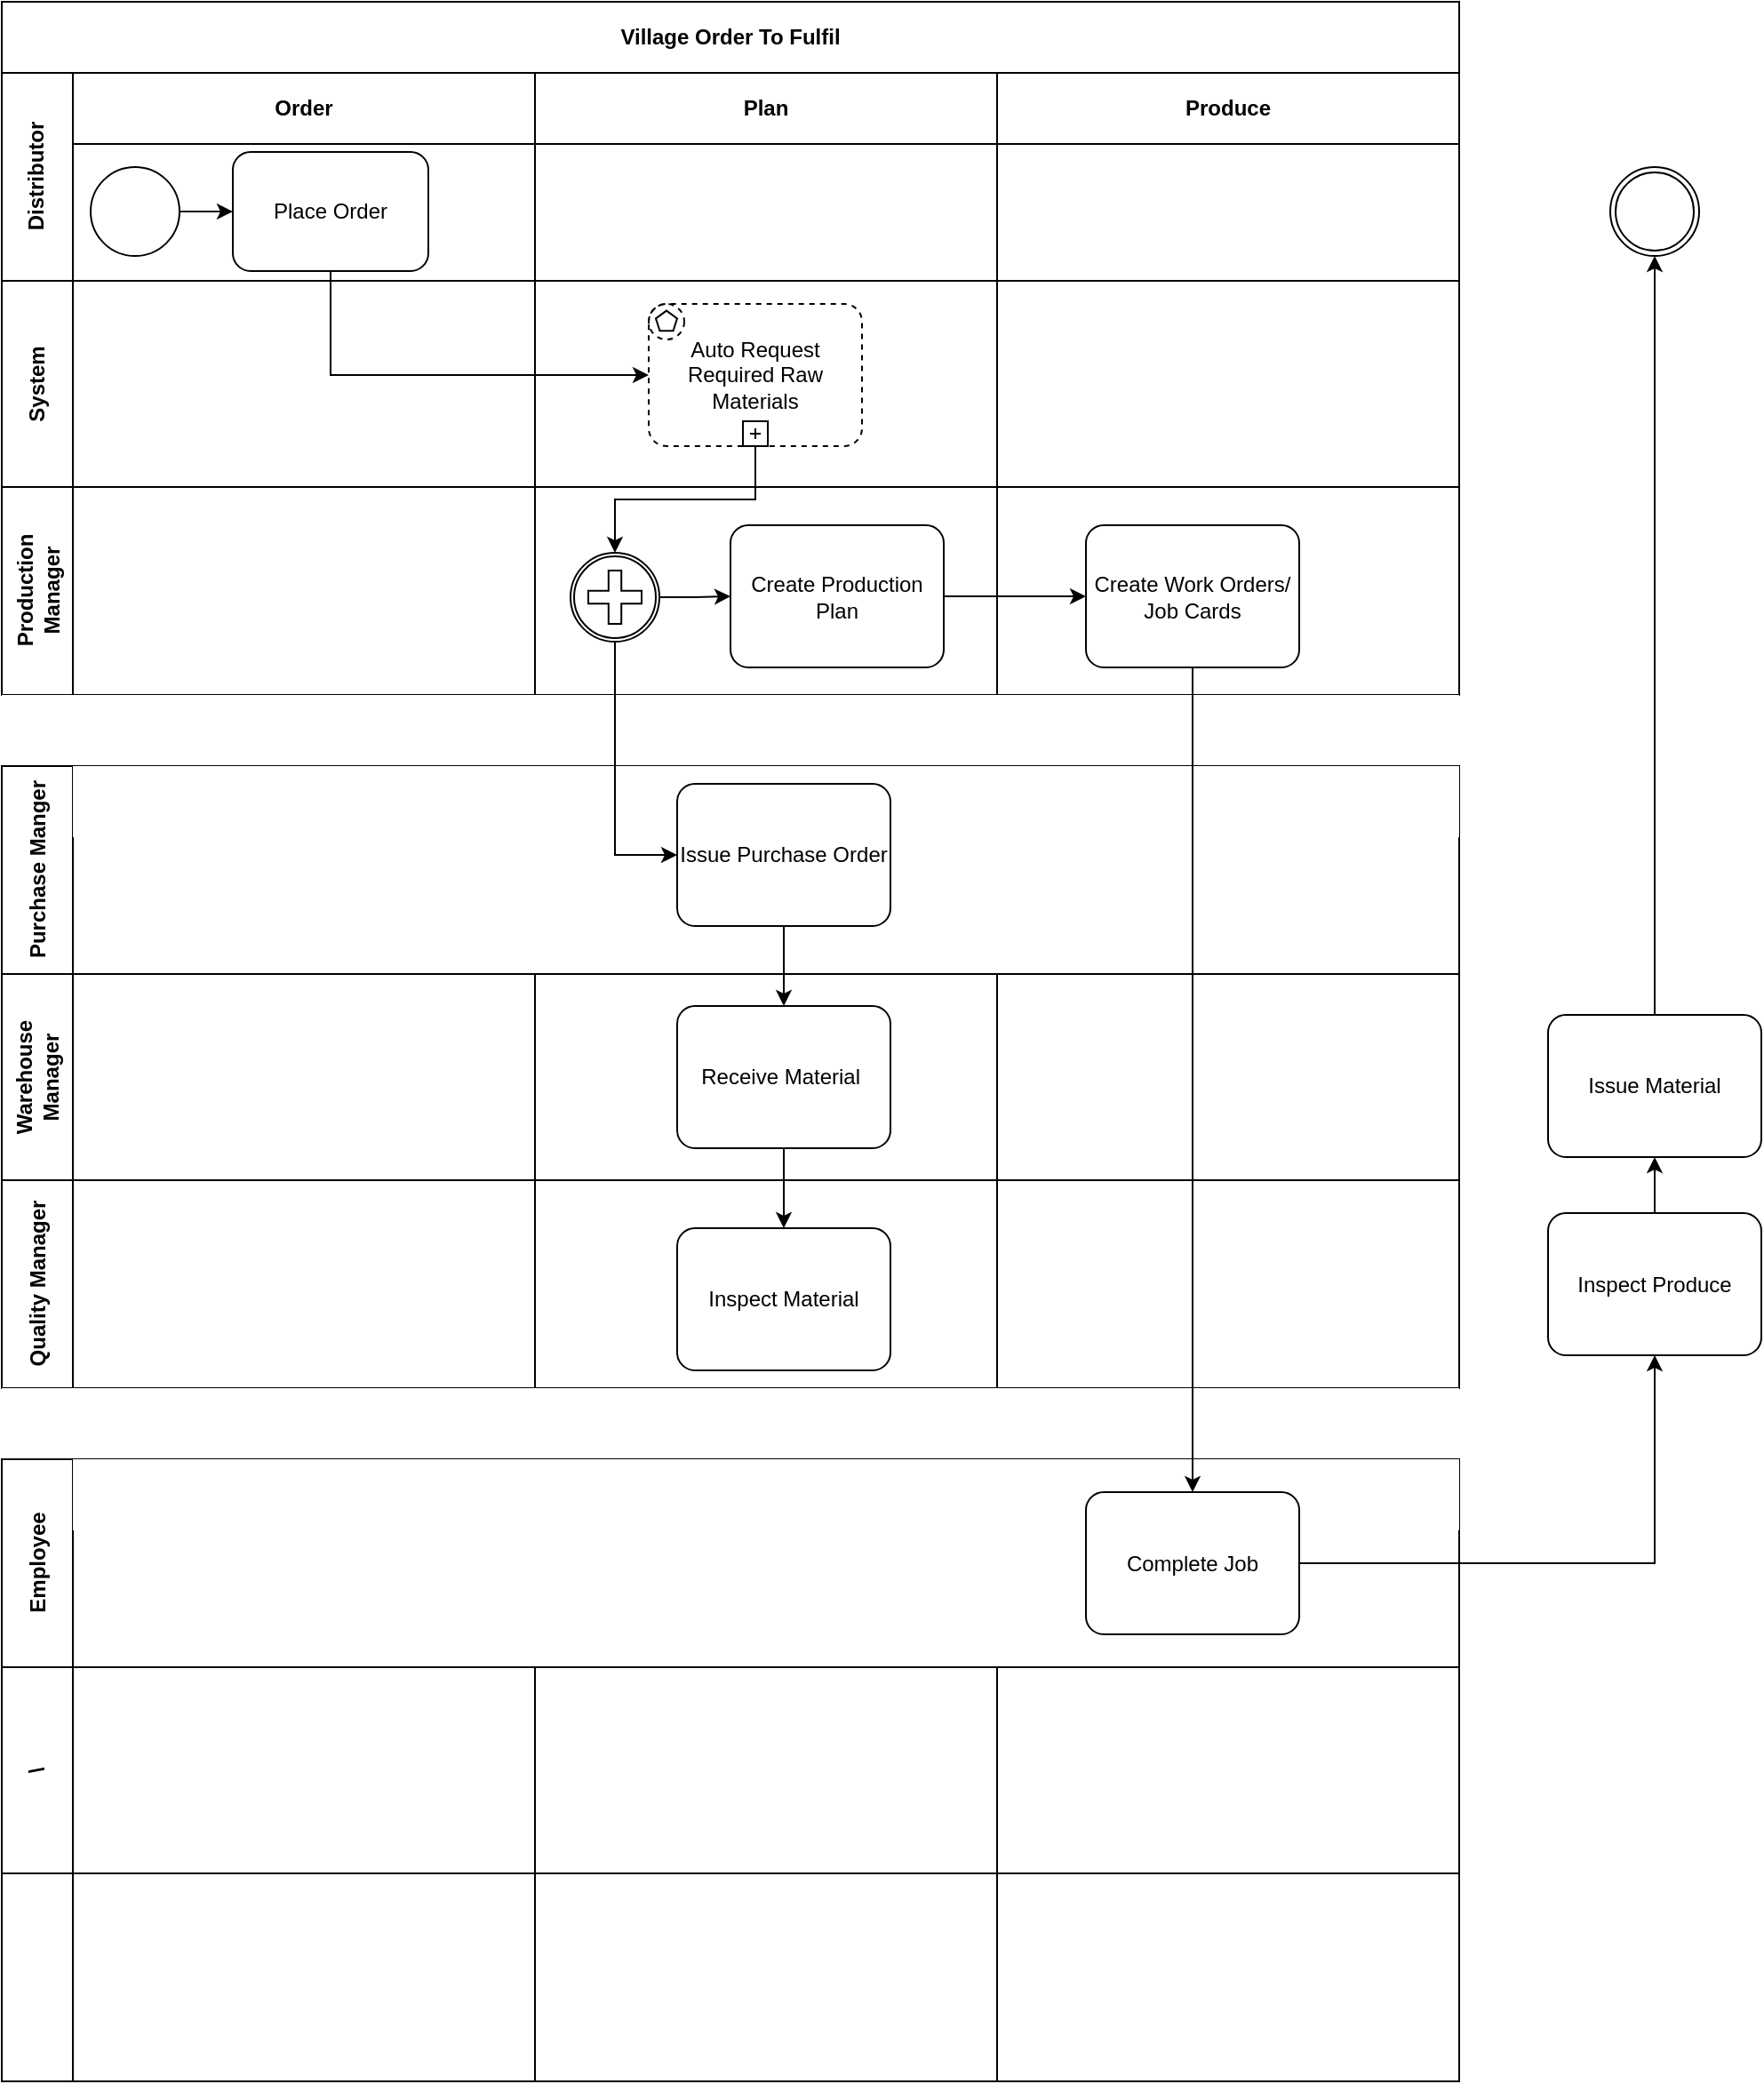 <mxfile version="20.2.3" type="github">
  <diagram id="HD0C1crZ28EusQ-btgLW" name="Page-1">
    <mxGraphModel dx="1398" dy="561" grid="1" gridSize="10" guides="1" tooltips="1" connect="1" arrows="1" fold="1" page="1" pageScale="1" pageWidth="850" pageHeight="1100" math="0" shadow="0">
      <root>
        <mxCell id="0" />
        <mxCell id="1" parent="0" />
        <mxCell id="1rDeg6ygBk9auXVa0yIM-1" value="Village Order To Fulfil" style="shape=table;childLayout=tableLayout;rowLines=0;columnLines=0;startSize=40;html=1;whiteSpace=wrap;collapsible=0;recursiveResize=0;expand=0;pointerEvents=0;fontStyle=1;align=center;" vertex="1" parent="1">
          <mxGeometry x="220" y="90" width="820" height="390" as="geometry" />
        </mxCell>
        <mxCell id="1rDeg6ygBk9auXVa0yIM-2" value="Distributor" style="swimlane;horizontal=0;points=[[0,0.5],[1,0.5]];portConstraint=eastwest;startSize=40;html=1;whiteSpace=wrap;collapsible=0;recursiveResize=0;expand=0;pointerEvents=0;fontStyle=1" vertex="1" parent="1rDeg6ygBk9auXVa0yIM-1">
          <mxGeometry y="40" width="820" height="117" as="geometry" />
        </mxCell>
        <mxCell id="1rDeg6ygBk9auXVa0yIM-3" value="Order" style="swimlane;connectable=0;startSize=40;html=1;whiteSpace=wrap;collapsible=0;recursiveResize=0;expand=0;pointerEvents=0;" vertex="1" parent="1rDeg6ygBk9auXVa0yIM-2">
          <mxGeometry x="40" width="260" height="117" as="geometry">
            <mxRectangle width="260" height="117" as="alternateBounds" />
          </mxGeometry>
        </mxCell>
        <mxCell id="1rDeg6ygBk9auXVa0yIM-18" style="edgeStyle=orthogonalEdgeStyle;rounded=0;orthogonalLoop=1;jettySize=auto;html=1;exitX=1;exitY=0.5;exitDx=0;exitDy=0;exitPerimeter=0;entryX=0;entryY=0.5;entryDx=0;entryDy=0;entryPerimeter=0;" edge="1" parent="1rDeg6ygBk9auXVa0yIM-3" source="1rDeg6ygBk9auXVa0yIM-14" target="1rDeg6ygBk9auXVa0yIM-17">
          <mxGeometry relative="1" as="geometry" />
        </mxCell>
        <mxCell id="1rDeg6ygBk9auXVa0yIM-14" value="" style="points=[[0.145,0.145,0],[0.5,0,0],[0.855,0.145,0],[1,0.5,0],[0.855,0.855,0],[0.5,1,0],[0.145,0.855,0],[0,0.5,0]];shape=mxgraph.bpmn.event;html=1;verticalLabelPosition=bottom;labelBackgroundColor=#ffffff;verticalAlign=top;align=center;perimeter=ellipsePerimeter;outlineConnect=0;aspect=fixed;outline=standard;symbol=general;" vertex="1" parent="1rDeg6ygBk9auXVa0yIM-3">
          <mxGeometry x="10" y="53" width="50" height="50" as="geometry" />
        </mxCell>
        <mxCell id="1rDeg6ygBk9auXVa0yIM-17" value="Place Order" style="points=[[0.25,0,0],[0.5,0,0],[0.75,0,0],[1,0.25,0],[1,0.5,0],[1,0.75,0],[0.75,1,0],[0.5,1,0],[0.25,1,0],[0,0.75,0],[0,0.5,0],[0,0.25,0]];shape=mxgraph.bpmn.task;whiteSpace=wrap;rectStyle=rounded;size=10;taskMarker=abstract;" vertex="1" parent="1rDeg6ygBk9auXVa0yIM-3">
          <mxGeometry x="90" y="44.5" width="110" height="67" as="geometry" />
        </mxCell>
        <mxCell id="1rDeg6ygBk9auXVa0yIM-4" value="Plan" style="swimlane;connectable=0;startSize=40;html=1;whiteSpace=wrap;collapsible=0;recursiveResize=0;expand=0;pointerEvents=0;" vertex="1" parent="1rDeg6ygBk9auXVa0yIM-2">
          <mxGeometry x="300" width="260" height="117" as="geometry">
            <mxRectangle width="260" height="117" as="alternateBounds" />
          </mxGeometry>
        </mxCell>
        <mxCell id="1rDeg6ygBk9auXVa0yIM-5" value="Produce" style="swimlane;connectable=0;startSize=40;html=1;whiteSpace=wrap;collapsible=0;recursiveResize=0;expand=0;pointerEvents=0;" vertex="1" parent="1rDeg6ygBk9auXVa0yIM-2">
          <mxGeometry x="560" width="260" height="117" as="geometry">
            <mxRectangle width="260" height="117" as="alternateBounds" />
          </mxGeometry>
        </mxCell>
        <mxCell id="1rDeg6ygBk9auXVa0yIM-6" value="System" style="swimlane;horizontal=0;points=[[0,0.5],[1,0.5]];portConstraint=eastwest;startSize=40;html=1;whiteSpace=wrap;collapsible=0;recursiveResize=0;expand=0;pointerEvents=0;" vertex="1" parent="1rDeg6ygBk9auXVa0yIM-1">
          <mxGeometry y="157" width="820" height="116" as="geometry" />
        </mxCell>
        <mxCell id="1rDeg6ygBk9auXVa0yIM-7" value="" style="swimlane;connectable=0;startSize=0;html=1;whiteSpace=wrap;collapsible=0;recursiveResize=0;expand=0;pointerEvents=0;" vertex="1" parent="1rDeg6ygBk9auXVa0yIM-6">
          <mxGeometry x="40" width="260" height="116" as="geometry">
            <mxRectangle width="260" height="116" as="alternateBounds" />
          </mxGeometry>
        </mxCell>
        <mxCell id="1rDeg6ygBk9auXVa0yIM-8" value="" style="swimlane;connectable=0;startSize=0;html=1;whiteSpace=wrap;collapsible=0;recursiveResize=0;expand=0;pointerEvents=0;" vertex="1" parent="1rDeg6ygBk9auXVa0yIM-6">
          <mxGeometry x="300" width="260" height="116" as="geometry">
            <mxRectangle width="260" height="116" as="alternateBounds" />
          </mxGeometry>
        </mxCell>
        <mxCell id="1rDeg6ygBk9auXVa0yIM-20" value="Auto Request Required Raw Materials" style="points=[[0.25,0,0],[0.5,0,0],[0.75,0,0],[1,0.25,0],[1,0.5,0],[1,0.75,0],[0.75,1,0],[0.5,1,0],[0.25,1,0],[0,0.75,0],[0,0.5,0],[0,0.25,0]];shape=mxgraph.bpmn.task;whiteSpace=wrap;rectStyle=rounded;size=10;taskMarker=abstract;bpmnShapeType=subprocess;isLoopSub=1;outline=eventNonint;symbol=multiple;" vertex="1" parent="1rDeg6ygBk9auXVa0yIM-8">
          <mxGeometry x="64" y="13" width="120" height="80" as="geometry" />
        </mxCell>
        <mxCell id="1rDeg6ygBk9auXVa0yIM-9" value="" style="swimlane;connectable=0;startSize=0;html=1;whiteSpace=wrap;collapsible=0;recursiveResize=0;expand=0;pointerEvents=0;" vertex="1" parent="1rDeg6ygBk9auXVa0yIM-6">
          <mxGeometry x="560" width="260" height="116" as="geometry">
            <mxRectangle width="260" height="116" as="alternateBounds" />
          </mxGeometry>
        </mxCell>
        <mxCell id="1rDeg6ygBk9auXVa0yIM-10" value="Production Manager" style="swimlane;horizontal=0;points=[[0,0.5],[1,0.5]];portConstraint=eastwest;startSize=40;html=1;whiteSpace=wrap;collapsible=0;recursiveResize=0;expand=0;pointerEvents=0;" vertex="1" parent="1rDeg6ygBk9auXVa0yIM-1">
          <mxGeometry y="273" width="820" height="117" as="geometry" />
        </mxCell>
        <mxCell id="1rDeg6ygBk9auXVa0yIM-11" value="" style="swimlane;connectable=0;startSize=0;html=1;whiteSpace=wrap;collapsible=0;recursiveResize=0;expand=0;pointerEvents=0;" vertex="1" parent="1rDeg6ygBk9auXVa0yIM-10">
          <mxGeometry x="40" width="260" height="117" as="geometry">
            <mxRectangle width="260" height="117" as="alternateBounds" />
          </mxGeometry>
        </mxCell>
        <mxCell id="1rDeg6ygBk9auXVa0yIM-12" value="" style="swimlane;connectable=0;startSize=0;html=1;whiteSpace=wrap;collapsible=0;recursiveResize=0;expand=0;pointerEvents=0;" vertex="1" parent="1rDeg6ygBk9auXVa0yIM-10">
          <mxGeometry x="300" width="260" height="117" as="geometry">
            <mxRectangle width="260" height="117" as="alternateBounds" />
          </mxGeometry>
        </mxCell>
        <mxCell id="1rDeg6ygBk9auXVa0yIM-46" style="edgeStyle=orthogonalEdgeStyle;rounded=0;orthogonalLoop=1;jettySize=auto;html=1;exitX=1;exitY=0.5;exitDx=0;exitDy=0;exitPerimeter=0;entryX=0;entryY=0.5;entryDx=0;entryDy=0;entryPerimeter=0;" edge="1" parent="1rDeg6ygBk9auXVa0yIM-12" source="1rDeg6ygBk9auXVa0yIM-44" target="1rDeg6ygBk9auXVa0yIM-22">
          <mxGeometry relative="1" as="geometry" />
        </mxCell>
        <mxCell id="1rDeg6ygBk9auXVa0yIM-44" value="" style="points=[[0.145,0.145,0],[0.5,0,0],[0.855,0.145,0],[1,0.5,0],[0.855,0.855,0],[0.5,1,0],[0.145,0.855,0],[0,0.5,0]];shape=mxgraph.bpmn.event;html=1;verticalLabelPosition=bottom;labelBackgroundColor=#ffffff;verticalAlign=top;align=center;perimeter=ellipsePerimeter;outlineConnect=0;aspect=fixed;outline=boundInt;symbol=parallelMultiple;" vertex="1" parent="1rDeg6ygBk9auXVa0yIM-12">
          <mxGeometry x="20" y="37" width="50" height="50" as="geometry" />
        </mxCell>
        <mxCell id="1rDeg6ygBk9auXVa0yIM-22" value="Create Production Plan" style="points=[[0.25,0,0],[0.5,0,0],[0.75,0,0],[1,0.25,0],[1,0.5,0],[1,0.75,0],[0.75,1,0],[0.5,1,0],[0.25,1,0],[0,0.75,0],[0,0.5,0],[0,0.25,0]];shape=mxgraph.bpmn.task;whiteSpace=wrap;rectStyle=rounded;size=10;taskMarker=abstract;" vertex="1" parent="1rDeg6ygBk9auXVa0yIM-12">
          <mxGeometry x="110" y="21.5" width="120" height="80" as="geometry" />
        </mxCell>
        <mxCell id="1rDeg6ygBk9auXVa0yIM-13" value="" style="swimlane;connectable=0;startSize=0;html=1;whiteSpace=wrap;collapsible=0;recursiveResize=0;expand=0;pointerEvents=0;" vertex="1" parent="1rDeg6ygBk9auXVa0yIM-10">
          <mxGeometry x="560" width="260" height="117" as="geometry">
            <mxRectangle width="260" height="117" as="alternateBounds" />
          </mxGeometry>
        </mxCell>
        <mxCell id="1rDeg6ygBk9auXVa0yIM-21" style="edgeStyle=orthogonalEdgeStyle;rounded=0;orthogonalLoop=1;jettySize=auto;html=1;exitX=0.5;exitY=1;exitDx=0;exitDy=0;exitPerimeter=0;entryX=0;entryY=0.5;entryDx=0;entryDy=0;entryPerimeter=0;" edge="1" parent="1rDeg6ygBk9auXVa0yIM-1" source="1rDeg6ygBk9auXVa0yIM-17" target="1rDeg6ygBk9auXVa0yIM-20">
          <mxGeometry relative="1" as="geometry" />
        </mxCell>
        <mxCell id="1rDeg6ygBk9auXVa0yIM-45" style="edgeStyle=orthogonalEdgeStyle;rounded=0;orthogonalLoop=1;jettySize=auto;html=1;exitX=0.5;exitY=1;exitDx=0;exitDy=0;exitPerimeter=0;entryX=0.5;entryY=0;entryDx=0;entryDy=0;entryPerimeter=0;" edge="1" parent="1rDeg6ygBk9auXVa0yIM-1" source="1rDeg6ygBk9auXVa0yIM-20" target="1rDeg6ygBk9auXVa0yIM-44">
          <mxGeometry relative="1" as="geometry" />
        </mxCell>
        <mxCell id="1rDeg6ygBk9auXVa0yIM-24" value="" style="shape=table;childLayout=tableLayout;rowLines=0;columnLines=0;startSize=40;html=1;whiteSpace=wrap;collapsible=0;recursiveResize=0;expand=0;pointerEvents=0;fontStyle=1;align=center;strokeColor=none;" vertex="1" parent="1">
          <mxGeometry x="220" y="480" width="820" height="390" as="geometry" />
        </mxCell>
        <mxCell id="1rDeg6ygBk9auXVa0yIM-25" value="Purchase Manger" style="swimlane;horizontal=0;points=[[0,0.5],[1,0.5]];portConstraint=eastwest;startSize=40;html=1;whiteSpace=wrap;collapsible=0;recursiveResize=0;expand=0;pointerEvents=0;fontStyle=1" vertex="1" parent="1rDeg6ygBk9auXVa0yIM-24">
          <mxGeometry y="40" width="820" height="117" as="geometry" />
        </mxCell>
        <mxCell id="1rDeg6ygBk9auXVa0yIM-26" value="" style="swimlane;connectable=0;startSize=40;html=1;whiteSpace=wrap;collapsible=0;recursiveResize=0;expand=0;pointerEvents=0;strokeColor=none;" vertex="1" parent="1rDeg6ygBk9auXVa0yIM-25">
          <mxGeometry x="40" width="260" height="117" as="geometry">
            <mxRectangle width="260" height="117" as="alternateBounds" />
          </mxGeometry>
        </mxCell>
        <mxCell id="1rDeg6ygBk9auXVa0yIM-30" value="" style="swimlane;connectable=0;startSize=40;html=1;whiteSpace=wrap;collapsible=0;recursiveResize=0;expand=0;pointerEvents=0;strokeColor=none;" vertex="1" parent="1rDeg6ygBk9auXVa0yIM-25">
          <mxGeometry x="300" width="260" height="117" as="geometry">
            <mxRectangle width="260" height="117" as="alternateBounds" />
          </mxGeometry>
        </mxCell>
        <mxCell id="1rDeg6ygBk9auXVa0yIM-48" value="Issue Purchase Order" style="points=[[0.25,0,0],[0.5,0,0],[0.75,0,0],[1,0.25,0],[1,0.5,0],[1,0.75,0],[0.75,1,0],[0.5,1,0],[0.25,1,0],[0,0.75,0],[0,0.5,0],[0,0.25,0]];shape=mxgraph.bpmn.task;whiteSpace=wrap;rectStyle=rounded;size=10;taskMarker=abstract;" vertex="1" parent="1rDeg6ygBk9auXVa0yIM-30">
          <mxGeometry x="80" y="10" width="120" height="80" as="geometry" />
        </mxCell>
        <mxCell id="1rDeg6ygBk9auXVa0yIM-31" value="" style="swimlane;connectable=0;startSize=40;html=1;whiteSpace=wrap;collapsible=0;recursiveResize=0;expand=0;pointerEvents=0;strokeColor=none;" vertex="1" parent="1rDeg6ygBk9auXVa0yIM-25">
          <mxGeometry x="560" width="260" height="117" as="geometry">
            <mxRectangle width="260" height="117" as="alternateBounds" />
          </mxGeometry>
        </mxCell>
        <mxCell id="1rDeg6ygBk9auXVa0yIM-32" value="Warehouse Manager" style="swimlane;horizontal=0;points=[[0,0.5],[1,0.5]];portConstraint=eastwest;startSize=40;html=1;whiteSpace=wrap;collapsible=0;recursiveResize=0;expand=0;pointerEvents=0;" vertex="1" parent="1rDeg6ygBk9auXVa0yIM-24">
          <mxGeometry y="157" width="820" height="116" as="geometry" />
        </mxCell>
        <mxCell id="1rDeg6ygBk9auXVa0yIM-33" value="" style="swimlane;connectable=0;startSize=0;html=1;whiteSpace=wrap;collapsible=0;recursiveResize=0;expand=0;pointerEvents=0;" vertex="1" parent="1rDeg6ygBk9auXVa0yIM-32">
          <mxGeometry x="40" width="260" height="116" as="geometry">
            <mxRectangle width="260" height="116" as="alternateBounds" />
          </mxGeometry>
        </mxCell>
        <mxCell id="1rDeg6ygBk9auXVa0yIM-34" value="" style="swimlane;connectable=0;startSize=0;html=1;whiteSpace=wrap;collapsible=0;recursiveResize=0;expand=0;pointerEvents=0;" vertex="1" parent="1rDeg6ygBk9auXVa0yIM-32">
          <mxGeometry x="300" width="260" height="116" as="geometry">
            <mxRectangle width="260" height="116" as="alternateBounds" />
          </mxGeometry>
        </mxCell>
        <mxCell id="1rDeg6ygBk9auXVa0yIM-50" value="Receive Material " style="points=[[0.25,0,0],[0.5,0,0],[0.75,0,0],[1,0.25,0],[1,0.5,0],[1,0.75,0],[0.75,1,0],[0.5,1,0],[0.25,1,0],[0,0.75,0],[0,0.5,0],[0,0.25,0]];shape=mxgraph.bpmn.task;whiteSpace=wrap;rectStyle=rounded;size=10;taskMarker=abstract;" vertex="1" parent="1rDeg6ygBk9auXVa0yIM-34">
          <mxGeometry x="80" y="18" width="120" height="80" as="geometry" />
        </mxCell>
        <mxCell id="1rDeg6ygBk9auXVa0yIM-36" value="" style="swimlane;connectable=0;startSize=0;html=1;whiteSpace=wrap;collapsible=0;recursiveResize=0;expand=0;pointerEvents=0;" vertex="1" parent="1rDeg6ygBk9auXVa0yIM-32">
          <mxGeometry x="560" width="260" height="116" as="geometry">
            <mxRectangle width="260" height="116" as="alternateBounds" />
          </mxGeometry>
        </mxCell>
        <mxCell id="1rDeg6ygBk9auXVa0yIM-37" value="Quality Manager" style="swimlane;horizontal=0;points=[[0,0.5],[1,0.5]];portConstraint=eastwest;startSize=40;html=1;whiteSpace=wrap;collapsible=0;recursiveResize=0;expand=0;pointerEvents=0;" vertex="1" parent="1rDeg6ygBk9auXVa0yIM-24">
          <mxGeometry y="273" width="820" height="117" as="geometry" />
        </mxCell>
        <mxCell id="1rDeg6ygBk9auXVa0yIM-38" value="" style="swimlane;connectable=0;startSize=0;html=1;whiteSpace=wrap;collapsible=0;recursiveResize=0;expand=0;pointerEvents=0;" vertex="1" parent="1rDeg6ygBk9auXVa0yIM-37">
          <mxGeometry x="40" width="260" height="117" as="geometry">
            <mxRectangle width="260" height="117" as="alternateBounds" />
          </mxGeometry>
        </mxCell>
        <mxCell id="1rDeg6ygBk9auXVa0yIM-39" value="" style="swimlane;connectable=0;startSize=0;html=1;whiteSpace=wrap;collapsible=0;recursiveResize=0;expand=0;pointerEvents=0;" vertex="1" parent="1rDeg6ygBk9auXVa0yIM-37">
          <mxGeometry x="300" width="260" height="117" as="geometry">
            <mxRectangle width="260" height="117" as="alternateBounds" />
          </mxGeometry>
        </mxCell>
        <mxCell id="1rDeg6ygBk9auXVa0yIM-52" value="Inspect Material" style="points=[[0.25,0,0],[0.5,0,0],[0.75,0,0],[1,0.25,0],[1,0.5,0],[1,0.75,0],[0.75,1,0],[0.5,1,0],[0.25,1,0],[0,0.75,0],[0,0.5,0],[0,0.25,0]];shape=mxgraph.bpmn.task;whiteSpace=wrap;rectStyle=rounded;size=10;taskMarker=abstract;" vertex="1" parent="1rDeg6ygBk9auXVa0yIM-39">
          <mxGeometry x="80" y="27" width="120" height="80" as="geometry" />
        </mxCell>
        <mxCell id="1rDeg6ygBk9auXVa0yIM-41" value="" style="swimlane;connectable=0;startSize=0;html=1;whiteSpace=wrap;collapsible=0;recursiveResize=0;expand=0;pointerEvents=0;" vertex="1" parent="1rDeg6ygBk9auXVa0yIM-37">
          <mxGeometry x="560" width="260" height="117" as="geometry">
            <mxRectangle width="260" height="117" as="alternateBounds" />
          </mxGeometry>
        </mxCell>
        <mxCell id="1rDeg6ygBk9auXVa0yIM-51" value="" style="edgeStyle=orthogonalEdgeStyle;rounded=0;orthogonalLoop=1;jettySize=auto;html=1;" edge="1" parent="1rDeg6ygBk9auXVa0yIM-24" source="1rDeg6ygBk9auXVa0yIM-48" target="1rDeg6ygBk9auXVa0yIM-50">
          <mxGeometry relative="1" as="geometry" />
        </mxCell>
        <mxCell id="1rDeg6ygBk9auXVa0yIM-53" value="" style="edgeStyle=orthogonalEdgeStyle;rounded=0;orthogonalLoop=1;jettySize=auto;html=1;" edge="1" parent="1rDeg6ygBk9auXVa0yIM-24" source="1rDeg6ygBk9auXVa0yIM-50" target="1rDeg6ygBk9auXVa0yIM-52">
          <mxGeometry relative="1" as="geometry" />
        </mxCell>
        <mxCell id="1rDeg6ygBk9auXVa0yIM-49" style="edgeStyle=orthogonalEdgeStyle;rounded=0;orthogonalLoop=1;jettySize=auto;html=1;exitX=0.5;exitY=1;exitDx=0;exitDy=0;exitPerimeter=0;entryX=0;entryY=0.5;entryDx=0;entryDy=0;entryPerimeter=0;" edge="1" parent="1" source="1rDeg6ygBk9auXVa0yIM-44" target="1rDeg6ygBk9auXVa0yIM-48">
          <mxGeometry relative="1" as="geometry" />
        </mxCell>
        <mxCell id="1rDeg6ygBk9auXVa0yIM-54" value="Create Work Orders/ Job Cards" style="points=[[0.25,0,0],[0.5,0,0],[0.75,0,0],[1,0.25,0],[1,0.5,0],[1,0.75,0],[0.75,1,0],[0.5,1,0],[0.25,1,0],[0,0.75,0],[0,0.5,0],[0,0.25,0]];shape=mxgraph.bpmn.task;whiteSpace=wrap;rectStyle=rounded;size=10;taskMarker=abstract;" vertex="1" parent="1">
          <mxGeometry x="830" y="384.5" width="120" height="80" as="geometry" />
        </mxCell>
        <mxCell id="1rDeg6ygBk9auXVa0yIM-55" value="" style="edgeStyle=orthogonalEdgeStyle;rounded=0;orthogonalLoop=1;jettySize=auto;html=1;" edge="1" parent="1" source="1rDeg6ygBk9auXVa0yIM-22" target="1rDeg6ygBk9auXVa0yIM-54">
          <mxGeometry relative="1" as="geometry" />
        </mxCell>
        <mxCell id="1rDeg6ygBk9auXVa0yIM-56" value="" style="shape=table;childLayout=tableLayout;rowLines=0;columnLines=0;startSize=40;html=1;whiteSpace=wrap;collapsible=0;recursiveResize=0;expand=0;pointerEvents=0;fontStyle=1;align=center;strokeColor=none;" vertex="1" parent="1">
          <mxGeometry x="220" y="870" width="820" height="390" as="geometry" />
        </mxCell>
        <mxCell id="1rDeg6ygBk9auXVa0yIM-57" value="Employee" style="swimlane;horizontal=0;points=[[0,0.5],[1,0.5]];portConstraint=eastwest;startSize=40;html=1;whiteSpace=wrap;collapsible=0;recursiveResize=0;expand=0;pointerEvents=0;fontStyle=1" vertex="1" parent="1rDeg6ygBk9auXVa0yIM-56">
          <mxGeometry y="40" width="820" height="117" as="geometry" />
        </mxCell>
        <mxCell id="1rDeg6ygBk9auXVa0yIM-58" value="" style="swimlane;connectable=0;startSize=40;html=1;whiteSpace=wrap;collapsible=0;recursiveResize=0;expand=0;pointerEvents=0;strokeColor=none;" vertex="1" parent="1rDeg6ygBk9auXVa0yIM-57">
          <mxGeometry x="40" width="260" height="117" as="geometry">
            <mxRectangle width="260" height="117" as="alternateBounds" />
          </mxGeometry>
        </mxCell>
        <mxCell id="1rDeg6ygBk9auXVa0yIM-59" value="" style="swimlane;connectable=0;startSize=40;html=1;whiteSpace=wrap;collapsible=0;recursiveResize=0;expand=0;pointerEvents=0;strokeColor=none;" vertex="1" parent="1rDeg6ygBk9auXVa0yIM-57">
          <mxGeometry x="300" width="260" height="117" as="geometry">
            <mxRectangle width="260" height="117" as="alternateBounds" />
          </mxGeometry>
        </mxCell>
        <mxCell id="1rDeg6ygBk9auXVa0yIM-61" value="" style="swimlane;connectable=0;startSize=40;html=1;whiteSpace=wrap;collapsible=0;recursiveResize=0;expand=0;pointerEvents=0;strokeColor=none;" vertex="1" parent="1rDeg6ygBk9auXVa0yIM-57">
          <mxGeometry x="560" width="260" height="117" as="geometry">
            <mxRectangle width="260" height="117" as="alternateBounds" />
          </mxGeometry>
        </mxCell>
        <mxCell id="1rDeg6ygBk9auXVa0yIM-60" value="Complete Job" style="points=[[0.25,0,0],[0.5,0,0],[0.75,0,0],[1,0.25,0],[1,0.5,0],[1,0.75,0],[0.75,1,0],[0.5,1,0],[0.25,1,0],[0,0.75,0],[0,0.5,0],[0,0.25,0]];shape=mxgraph.bpmn.task;whiteSpace=wrap;rectStyle=rounded;size=10;taskMarker=abstract;" vertex="1" parent="1rDeg6ygBk9auXVa0yIM-61">
          <mxGeometry x="50" y="18.5" width="120" height="80" as="geometry" />
        </mxCell>
        <mxCell id="1rDeg6ygBk9auXVa0yIM-62" value="\" style="swimlane;horizontal=0;points=[[0,0.5],[1,0.5]];portConstraint=eastwest;startSize=40;html=1;whiteSpace=wrap;collapsible=0;recursiveResize=0;expand=0;pointerEvents=0;" vertex="1" parent="1rDeg6ygBk9auXVa0yIM-56">
          <mxGeometry y="157" width="820" height="116" as="geometry" />
        </mxCell>
        <mxCell id="1rDeg6ygBk9auXVa0yIM-63" value="" style="swimlane;connectable=0;startSize=0;html=1;whiteSpace=wrap;collapsible=0;recursiveResize=0;expand=0;pointerEvents=0;" vertex="1" parent="1rDeg6ygBk9auXVa0yIM-62">
          <mxGeometry x="40" width="260" height="116" as="geometry">
            <mxRectangle width="260" height="116" as="alternateBounds" />
          </mxGeometry>
        </mxCell>
        <mxCell id="1rDeg6ygBk9auXVa0yIM-64" value="" style="swimlane;connectable=0;startSize=0;html=1;whiteSpace=wrap;collapsible=0;recursiveResize=0;expand=0;pointerEvents=0;" vertex="1" parent="1rDeg6ygBk9auXVa0yIM-62">
          <mxGeometry x="300" width="260" height="116" as="geometry">
            <mxRectangle width="260" height="116" as="alternateBounds" />
          </mxGeometry>
        </mxCell>
        <mxCell id="1rDeg6ygBk9auXVa0yIM-66" value="" style="swimlane;connectable=0;startSize=0;html=1;whiteSpace=wrap;collapsible=0;recursiveResize=0;expand=0;pointerEvents=0;" vertex="1" parent="1rDeg6ygBk9auXVa0yIM-62">
          <mxGeometry x="560" width="260" height="116" as="geometry">
            <mxRectangle width="260" height="116" as="alternateBounds" />
          </mxGeometry>
        </mxCell>
        <mxCell id="1rDeg6ygBk9auXVa0yIM-67" value="" style="swimlane;horizontal=0;points=[[0,0.5],[1,0.5]];portConstraint=eastwest;startSize=40;html=1;whiteSpace=wrap;collapsible=0;recursiveResize=0;expand=0;pointerEvents=0;" vertex="1" parent="1rDeg6ygBk9auXVa0yIM-56">
          <mxGeometry y="273" width="820" height="117" as="geometry" />
        </mxCell>
        <mxCell id="1rDeg6ygBk9auXVa0yIM-68" value="" style="swimlane;connectable=0;startSize=0;html=1;whiteSpace=wrap;collapsible=0;recursiveResize=0;expand=0;pointerEvents=0;" vertex="1" parent="1rDeg6ygBk9auXVa0yIM-67">
          <mxGeometry x="40" width="260" height="117" as="geometry">
            <mxRectangle width="260" height="117" as="alternateBounds" />
          </mxGeometry>
        </mxCell>
        <mxCell id="1rDeg6ygBk9auXVa0yIM-69" value="" style="swimlane;connectable=0;startSize=0;html=1;whiteSpace=wrap;collapsible=0;recursiveResize=0;expand=0;pointerEvents=0;" vertex="1" parent="1rDeg6ygBk9auXVa0yIM-67">
          <mxGeometry x="300" width="260" height="117" as="geometry">
            <mxRectangle width="260" height="117" as="alternateBounds" />
          </mxGeometry>
        </mxCell>
        <mxCell id="1rDeg6ygBk9auXVa0yIM-71" value="" style="swimlane;connectable=0;startSize=0;html=1;whiteSpace=wrap;collapsible=0;recursiveResize=0;expand=0;pointerEvents=0;" vertex="1" parent="1rDeg6ygBk9auXVa0yIM-67">
          <mxGeometry x="560" width="260" height="117" as="geometry">
            <mxRectangle width="260" height="117" as="alternateBounds" />
          </mxGeometry>
        </mxCell>
        <mxCell id="1rDeg6ygBk9auXVa0yIM-72" value="" style="edgeStyle=orthogonalEdgeStyle;rounded=0;orthogonalLoop=1;jettySize=auto;html=1;" edge="1" parent="1" source="1rDeg6ygBk9auXVa0yIM-60" target="1rDeg6ygBk9auXVa0yIM-65">
          <mxGeometry relative="1" as="geometry" />
        </mxCell>
        <mxCell id="1rDeg6ygBk9auXVa0yIM-75" value="" style="edgeStyle=orthogonalEdgeStyle;rounded=0;orthogonalLoop=1;jettySize=auto;html=1;" edge="1" parent="1" source="1rDeg6ygBk9auXVa0yIM-65" target="1rDeg6ygBk9auXVa0yIM-74">
          <mxGeometry relative="1" as="geometry" />
        </mxCell>
        <mxCell id="1rDeg6ygBk9auXVa0yIM-65" value="Inspect Produce" style="points=[[0.25,0,0],[0.5,0,0],[0.75,0,0],[1,0.25,0],[1,0.5,0],[1,0.75,0],[0.75,1,0],[0.5,1,0],[0.25,1,0],[0,0.75,0],[0,0.5,0],[0,0.25,0]];shape=mxgraph.bpmn.task;whiteSpace=wrap;rectStyle=rounded;size=10;taskMarker=abstract;" vertex="1" parent="1">
          <mxGeometry x="1090" y="771.5" width="120" height="80" as="geometry" />
        </mxCell>
        <mxCell id="1rDeg6ygBk9auXVa0yIM-79" style="edgeStyle=orthogonalEdgeStyle;rounded=0;orthogonalLoop=1;jettySize=auto;html=1;exitX=0.5;exitY=0;exitDx=0;exitDy=0;exitPerimeter=0;entryX=0.5;entryY=1;entryDx=0;entryDy=0;entryPerimeter=0;" edge="1" parent="1" source="1rDeg6ygBk9auXVa0yIM-74" target="1rDeg6ygBk9auXVa0yIM-77">
          <mxGeometry relative="1" as="geometry" />
        </mxCell>
        <mxCell id="1rDeg6ygBk9auXVa0yIM-74" value="Issue Material" style="points=[[0.25,0,0],[0.5,0,0],[0.75,0,0],[1,0.25,0],[1,0.5,0],[1,0.75,0],[0.75,1,0],[0.5,1,0],[0.25,1,0],[0,0.75,0],[0,0.5,0],[0,0.25,0]];shape=mxgraph.bpmn.task;whiteSpace=wrap;rectStyle=rounded;size=10;taskMarker=abstract;" vertex="1" parent="1">
          <mxGeometry x="1090" y="660" width="120" height="80" as="geometry" />
        </mxCell>
        <mxCell id="1rDeg6ygBk9auXVa0yIM-76" style="edgeStyle=orthogonalEdgeStyle;rounded=0;orthogonalLoop=1;jettySize=auto;html=1;exitX=0.5;exitY=1;exitDx=0;exitDy=0;exitPerimeter=0;entryX=0.5;entryY=0;entryDx=0;entryDy=0;entryPerimeter=0;" edge="1" parent="1" source="1rDeg6ygBk9auXVa0yIM-54" target="1rDeg6ygBk9auXVa0yIM-60">
          <mxGeometry relative="1" as="geometry" />
        </mxCell>
        <mxCell id="1rDeg6ygBk9auXVa0yIM-77" value="" style="points=[[0.145,0.145,0],[0.5,0,0],[0.855,0.145,0],[1,0.5,0],[0.855,0.855,0],[0.5,1,0],[0.145,0.855,0],[0,0.5,0]];shape=mxgraph.bpmn.event;html=1;verticalLabelPosition=bottom;labelBackgroundColor=#ffffff;verticalAlign=top;align=center;perimeter=ellipsePerimeter;outlineConnect=0;aspect=fixed;outline=throwing;symbol=general;" vertex="1" parent="1">
          <mxGeometry x="1125" y="183" width="50" height="50" as="geometry" />
        </mxCell>
      </root>
    </mxGraphModel>
  </diagram>
</mxfile>
